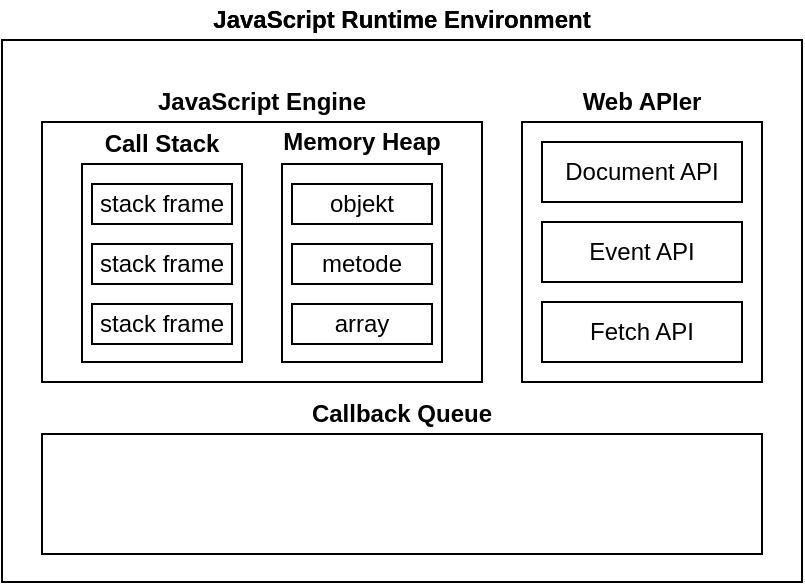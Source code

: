 <mxfile version="13.1.14" type="github">
  <diagram id="-CKtjyOTZqYxdyAydeiL" name="Page-1">
    <mxGraphModel dx="756" dy="496" grid="1" gridSize="10" guides="1" tooltips="1" connect="1" arrows="1" fold="1" page="1" pageScale="1" pageWidth="850" pageHeight="1100" math="0" shadow="0">
      <root>
        <mxCell id="0" />
        <mxCell id="1" parent="0" />
        <mxCell id="EIXX8NUIgJppqDE69sI5-13" value="" style="rounded=0;whiteSpace=wrap;html=1;" vertex="1" parent="1">
          <mxGeometry x="110" y="99" width="400" height="271" as="geometry" />
        </mxCell>
        <mxCell id="EIXX8NUIgJppqDE69sI5-3" value="" style="rounded=0;whiteSpace=wrap;html=1;" vertex="1" parent="1">
          <mxGeometry x="130" y="140" width="220" height="160" as="geometry" />
        </mxCell>
        <mxCell id="EIXX8NUIgJppqDE69sI5-1" value="" style="rounded=0;whiteSpace=wrap;html=1;" vertex="1" parent="1">
          <mxGeometry x="150" y="161" width="80" height="119" as="geometry" />
        </mxCell>
        <mxCell id="EIXX8NUIgJppqDE69sI5-2" value="" style="rounded=0;whiteSpace=wrap;html=1;" vertex="1" parent="1">
          <mxGeometry x="250" y="161" width="80" height="119" as="geometry" />
        </mxCell>
        <mxCell id="EIXX8NUIgJppqDE69sI5-4" value="Engine" style="text;html=1;strokeColor=none;fillColor=none;align=center;verticalAlign=middle;whiteSpace=wrap;rounded=0;fontStyle=1" vertex="1" parent="1">
          <mxGeometry x="130" y="120" width="220" height="20" as="geometry" />
        </mxCell>
        <mxCell id="EIXX8NUIgJppqDE69sI5-5" value="&lt;b&gt;Call Stack&lt;br&gt;&lt;/b&gt;" style="text;html=1;strokeColor=none;fillColor=none;align=center;verticalAlign=middle;whiteSpace=wrap;rounded=0;" vertex="1" parent="1">
          <mxGeometry x="150" y="141" width="80" height="20" as="geometry" />
        </mxCell>
        <mxCell id="EIXX8NUIgJppqDE69sI5-6" value="&lt;b&gt;Memory Heap&lt;br&gt;&lt;/b&gt;" style="text;html=1;strokeColor=none;fillColor=none;align=center;verticalAlign=middle;whiteSpace=wrap;rounded=0;" vertex="1" parent="1">
          <mxGeometry x="240" y="140" width="100" height="20" as="geometry" />
        </mxCell>
        <mxCell id="EIXX8NUIgJppqDE69sI5-7" value="" style="rounded=0;whiteSpace=wrap;html=1;" vertex="1" parent="1">
          <mxGeometry x="370" y="140" width="120" height="160" as="geometry" />
        </mxCell>
        <mxCell id="EIXX8NUIgJppqDE69sI5-8" value="Web APIer" style="text;html=1;strokeColor=none;fillColor=none;align=center;verticalAlign=middle;whiteSpace=wrap;rounded=0;fontStyle=1" vertex="1" parent="1">
          <mxGeometry x="370" y="120" width="120" height="20" as="geometry" />
        </mxCell>
        <mxCell id="EIXX8NUIgJppqDE69sI5-9" value="" style="rounded=0;whiteSpace=wrap;html=1;" vertex="1" parent="1">
          <mxGeometry x="130" y="296" width="360" height="60" as="geometry" />
        </mxCell>
        <mxCell id="EIXX8NUIgJppqDE69sI5-12" value="Callback Queue" style="text;html=1;strokeColor=none;fillColor=none;align=center;verticalAlign=middle;whiteSpace=wrap;rounded=0;fontStyle=1" vertex="1" parent="1">
          <mxGeometry x="130" y="276" width="360" height="20" as="geometry" />
        </mxCell>
        <mxCell id="EIXX8NUIgJppqDE69sI5-14" value="&lt;b&gt;JavaScript Runtime Environment&lt;br&gt;&lt;/b&gt;" style="text;html=1;strokeColor=none;fillColor=none;align=center;verticalAlign=middle;whiteSpace=wrap;rounded=0;" vertex="1" parent="1">
          <mxGeometry x="110" y="79" width="400" height="20" as="geometry" />
        </mxCell>
        <mxCell id="EIXX8NUIgJppqDE69sI5-16" value="stack frame" style="rounded=0;whiteSpace=wrap;html=1;" vertex="1" parent="1">
          <mxGeometry x="155" y="171" width="70" height="20" as="geometry" />
        </mxCell>
        <mxCell id="EIXX8NUIgJppqDE69sI5-17" value="stack frame" style="rounded=0;whiteSpace=wrap;html=1;" vertex="1" parent="1">
          <mxGeometry x="155" y="201" width="70" height="20" as="geometry" />
        </mxCell>
        <mxCell id="EIXX8NUIgJppqDE69sI5-18" value="stack frame" style="rounded=0;whiteSpace=wrap;html=1;" vertex="1" parent="1">
          <mxGeometry x="155" y="231" width="70" height="20" as="geometry" />
        </mxCell>
        <mxCell id="EIXX8NUIgJppqDE69sI5-19" value="objekt" style="rounded=0;whiteSpace=wrap;html=1;" vertex="1" parent="1">
          <mxGeometry x="255" y="171" width="70" height="20" as="geometry" />
        </mxCell>
        <mxCell id="EIXX8NUIgJppqDE69sI5-20" value="metode" style="rounded=0;whiteSpace=wrap;html=1;" vertex="1" parent="1">
          <mxGeometry x="255" y="201" width="70" height="20" as="geometry" />
        </mxCell>
        <mxCell id="EIXX8NUIgJppqDE69sI5-21" value="array" style="rounded=0;whiteSpace=wrap;html=1;" vertex="1" parent="1">
          <mxGeometry x="255" y="231" width="70" height="20" as="geometry" />
        </mxCell>
        <mxCell id="EIXX8NUIgJppqDE69sI5-22" value="Document" style="rounded=0;whiteSpace=wrap;html=1;" vertex="1" parent="1">
          <mxGeometry x="380" y="150" width="100" height="30" as="geometry" />
        </mxCell>
        <mxCell id="EIXX8NUIgJppqDE69sI5-23" value="" style="rounded=0;whiteSpace=wrap;html=1;" vertex="1" parent="1">
          <mxGeometry x="110" y="99" width="400" height="271" as="geometry" />
        </mxCell>
        <mxCell id="EIXX8NUIgJppqDE69sI5-24" value="" style="rounded=0;whiteSpace=wrap;html=1;" vertex="1" parent="1">
          <mxGeometry x="130" y="140" width="220" height="130" as="geometry" />
        </mxCell>
        <mxCell id="EIXX8NUIgJppqDE69sI5-25" value="" style="rounded=0;whiteSpace=wrap;html=1;" vertex="1" parent="1">
          <mxGeometry x="150" y="161" width="80" height="99" as="geometry" />
        </mxCell>
        <mxCell id="EIXX8NUIgJppqDE69sI5-26" value="" style="rounded=0;whiteSpace=wrap;html=1;" vertex="1" parent="1">
          <mxGeometry x="250" y="161" width="80" height="99" as="geometry" />
        </mxCell>
        <mxCell id="EIXX8NUIgJppqDE69sI5-27" value="JavaScript Engine" style="text;html=1;strokeColor=none;fillColor=none;align=center;verticalAlign=middle;whiteSpace=wrap;rounded=0;fontStyle=1" vertex="1" parent="1">
          <mxGeometry x="130" y="120" width="220" height="20" as="geometry" />
        </mxCell>
        <mxCell id="EIXX8NUIgJppqDE69sI5-28" value="&lt;b&gt;Call Stack&lt;br&gt;&lt;/b&gt;" style="text;html=1;strokeColor=none;fillColor=none;align=center;verticalAlign=middle;whiteSpace=wrap;rounded=0;" vertex="1" parent="1">
          <mxGeometry x="150" y="141" width="80" height="20" as="geometry" />
        </mxCell>
        <mxCell id="EIXX8NUIgJppqDE69sI5-29" value="&lt;b&gt;Memory Heap&lt;br&gt;&lt;/b&gt;" style="text;html=1;strokeColor=none;fillColor=none;align=center;verticalAlign=middle;whiteSpace=wrap;rounded=0;" vertex="1" parent="1">
          <mxGeometry x="240" y="140" width="100" height="20" as="geometry" />
        </mxCell>
        <mxCell id="EIXX8NUIgJppqDE69sI5-30" value="" style="rounded=0;whiteSpace=wrap;html=1;" vertex="1" parent="1">
          <mxGeometry x="370" y="140" width="120" height="130" as="geometry" />
        </mxCell>
        <mxCell id="EIXX8NUIgJppqDE69sI5-31" value="Web APIer" style="text;html=1;strokeColor=none;fillColor=none;align=center;verticalAlign=middle;whiteSpace=wrap;rounded=0;fontStyle=1" vertex="1" parent="1">
          <mxGeometry x="370" y="120" width="120" height="20" as="geometry" />
        </mxCell>
        <mxCell id="EIXX8NUIgJppqDE69sI5-32" value="" style="rounded=0;whiteSpace=wrap;html=1;" vertex="1" parent="1">
          <mxGeometry x="130" y="296" width="360" height="60" as="geometry" />
        </mxCell>
        <mxCell id="EIXX8NUIgJppqDE69sI5-33" value="Callback Queue" style="text;html=1;strokeColor=none;fillColor=none;align=center;verticalAlign=middle;whiteSpace=wrap;rounded=0;fontStyle=1" vertex="1" parent="1">
          <mxGeometry x="130" y="276" width="360" height="20" as="geometry" />
        </mxCell>
        <mxCell id="EIXX8NUIgJppqDE69sI5-34" value="&lt;b&gt;JavaScript Runtime Environment&lt;br&gt;&lt;/b&gt;" style="text;html=1;strokeColor=none;fillColor=none;align=center;verticalAlign=middle;whiteSpace=wrap;rounded=0;" vertex="1" parent="1">
          <mxGeometry x="110" y="79" width="400" height="20" as="geometry" />
        </mxCell>
        <mxCell id="EIXX8NUIgJppqDE69sI5-35" value="stack frame" style="rounded=0;whiteSpace=wrap;html=1;" vertex="1" parent="1">
          <mxGeometry x="155" y="171" width="70" height="20" as="geometry" />
        </mxCell>
        <mxCell id="EIXX8NUIgJppqDE69sI5-36" value="stack frame" style="rounded=0;whiteSpace=wrap;html=1;" vertex="1" parent="1">
          <mxGeometry x="155" y="201" width="70" height="20" as="geometry" />
        </mxCell>
        <mxCell id="EIXX8NUIgJppqDE69sI5-37" value="stack frame" style="rounded=0;whiteSpace=wrap;html=1;" vertex="1" parent="1">
          <mxGeometry x="155" y="231" width="70" height="20" as="geometry" />
        </mxCell>
        <mxCell id="EIXX8NUIgJppqDE69sI5-38" value="objekt" style="rounded=0;whiteSpace=wrap;html=1;" vertex="1" parent="1">
          <mxGeometry x="255" y="171" width="70" height="20" as="geometry" />
        </mxCell>
        <mxCell id="EIXX8NUIgJppqDE69sI5-39" value="metode" style="rounded=0;whiteSpace=wrap;html=1;" vertex="1" parent="1">
          <mxGeometry x="255" y="201" width="70" height="20" as="geometry" />
        </mxCell>
        <mxCell id="EIXX8NUIgJppqDE69sI5-40" value="array" style="rounded=0;whiteSpace=wrap;html=1;" vertex="1" parent="1">
          <mxGeometry x="255" y="231" width="70" height="20" as="geometry" />
        </mxCell>
        <mxCell id="EIXX8NUIgJppqDE69sI5-41" value="Document API" style="rounded=0;whiteSpace=wrap;html=1;" vertex="1" parent="1">
          <mxGeometry x="380" y="150" width="100" height="30" as="geometry" />
        </mxCell>
        <mxCell id="EIXX8NUIgJppqDE69sI5-42" value="Event API" style="rounded=0;whiteSpace=wrap;html=1;" vertex="1" parent="1">
          <mxGeometry x="380" y="190" width="100" height="30" as="geometry" />
        </mxCell>
        <mxCell id="EIXX8NUIgJppqDE69sI5-43" value="Fetch API" style="rounded=0;whiteSpace=wrap;html=1;" vertex="1" parent="1">
          <mxGeometry x="380" y="230" width="100" height="30" as="geometry" />
        </mxCell>
      </root>
    </mxGraphModel>
  </diagram>
</mxfile>
